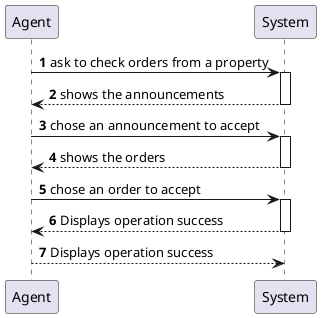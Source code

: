 @startuml
'alt styling
skinparam SequenceGroupHeaderFontColor green
skinparam SequenceGroupFontColor blue
skinparam SequenceGroupFontSize 15
'Middle text styling
'skinparam sequenceMessageAlign center
'skinparam sequenceMessageAlign direction
autonumber

Agent -> System : ask to check orders from a property
activate System

System --> Agent : shows the announcements
deactivate System

Agent -> System : chose an announcement to accept
activate System

System --> Agent : shows the orders
deactivate System

Agent -> System : chose an order to accept
activate System

System --> Agent : Displays operation success
deactivate System

Agent --> System : Displays operation success

@enduml
